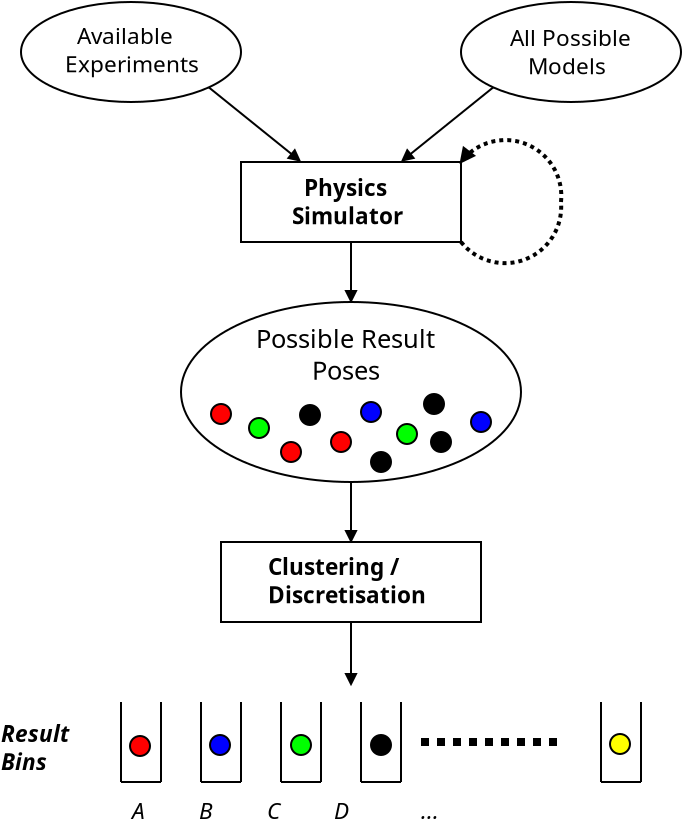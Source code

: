<?xml version="1.0" encoding="UTF-8"?>
<dia:diagram xmlns:dia="http://www.lysator.liu.se/~alla/dia/">
  <dia:layer name="Background" visible="true" active="true">
    <dia:object type="Standard - Ellipse" version="0" id="O0">
      <dia:attribute name="obj_pos">
        <dia:point val="-60,51"/>
      </dia:attribute>
      <dia:attribute name="obj_bb">
        <dia:rectangle val="-60.05,50.95;-42.95,60.05"/>
      </dia:attribute>
      <dia:attribute name="elem_corner">
        <dia:point val="-60,51"/>
      </dia:attribute>
      <dia:attribute name="elem_width">
        <dia:real val="17"/>
      </dia:attribute>
      <dia:attribute name="elem_height">
        <dia:real val="9"/>
      </dia:attribute>
      <dia:attribute name="border_width">
        <dia:real val="0.1"/>
      </dia:attribute>
      <dia:attribute name="show_background">
        <dia:boolean val="false"/>
      </dia:attribute>
    </dia:object>
    <dia:object type="Standard - Ellipse" version="0" id="O1">
      <dia:attribute name="obj_pos">
        <dia:point val="-56.6,56.8"/>
      </dia:attribute>
      <dia:attribute name="obj_bb">
        <dia:rectangle val="-56.65,56.75;-55.55,57.85"/>
      </dia:attribute>
      <dia:attribute name="elem_corner">
        <dia:point val="-56.6,56.8"/>
      </dia:attribute>
      <dia:attribute name="elem_width">
        <dia:real val="1"/>
      </dia:attribute>
      <dia:attribute name="elem_height">
        <dia:real val="1"/>
      </dia:attribute>
      <dia:attribute name="border_width">
        <dia:real val="0.1"/>
      </dia:attribute>
      <dia:attribute name="inner_color">
        <dia:color val="#00ff00"/>
      </dia:attribute>
    </dia:object>
    <dia:object type="Standard - Ellipse" version="0" id="O2">
      <dia:attribute name="obj_pos">
        <dia:point val="-54.05,56.15"/>
      </dia:attribute>
      <dia:attribute name="obj_bb">
        <dia:rectangle val="-54.1,56.1;-53,57.2"/>
      </dia:attribute>
      <dia:attribute name="elem_corner">
        <dia:point val="-54.05,56.15"/>
      </dia:attribute>
      <dia:attribute name="elem_width">
        <dia:real val="1"/>
      </dia:attribute>
      <dia:attribute name="elem_height">
        <dia:real val="1"/>
      </dia:attribute>
      <dia:attribute name="border_width">
        <dia:real val="0.1"/>
      </dia:attribute>
      <dia:attribute name="inner_color">
        <dia:color val="#000000"/>
      </dia:attribute>
    </dia:object>
    <dia:object type="Standard - Ellipse" version="0" id="O3">
      <dia:attribute name="obj_pos">
        <dia:point val="-52.5,57.5"/>
      </dia:attribute>
      <dia:attribute name="obj_bb">
        <dia:rectangle val="-52.55,57.45;-51.45,58.55"/>
      </dia:attribute>
      <dia:attribute name="elem_corner">
        <dia:point val="-52.5,57.5"/>
      </dia:attribute>
      <dia:attribute name="elem_width">
        <dia:real val="1"/>
      </dia:attribute>
      <dia:attribute name="elem_height">
        <dia:real val="1"/>
      </dia:attribute>
      <dia:attribute name="border_width">
        <dia:real val="0.1"/>
      </dia:attribute>
      <dia:attribute name="inner_color">
        <dia:color val="#ff0000"/>
      </dia:attribute>
    </dia:object>
    <dia:object type="Standard - Ellipse" version="0" id="O4">
      <dia:attribute name="obj_pos">
        <dia:point val="-55,58"/>
      </dia:attribute>
      <dia:attribute name="obj_bb">
        <dia:rectangle val="-55.05,57.95;-53.95,59.05"/>
      </dia:attribute>
      <dia:attribute name="elem_corner">
        <dia:point val="-55,58"/>
      </dia:attribute>
      <dia:attribute name="elem_width">
        <dia:real val="1"/>
      </dia:attribute>
      <dia:attribute name="elem_height">
        <dia:real val="1"/>
      </dia:attribute>
      <dia:attribute name="border_width">
        <dia:real val="0.1"/>
      </dia:attribute>
      <dia:attribute name="inner_color">
        <dia:color val="#ff0000"/>
      </dia:attribute>
    </dia:object>
    <dia:object type="Standard - Ellipse" version="0" id="O5">
      <dia:attribute name="obj_pos">
        <dia:point val="-51,56"/>
      </dia:attribute>
      <dia:attribute name="obj_bb">
        <dia:rectangle val="-51.05,55.95;-49.95,57.05"/>
      </dia:attribute>
      <dia:attribute name="elem_corner">
        <dia:point val="-51,56"/>
      </dia:attribute>
      <dia:attribute name="elem_width">
        <dia:real val="1"/>
      </dia:attribute>
      <dia:attribute name="elem_height">
        <dia:real val="1"/>
      </dia:attribute>
      <dia:attribute name="border_width">
        <dia:real val="0.1"/>
      </dia:attribute>
      <dia:attribute name="inner_color">
        <dia:color val="#0000ff"/>
      </dia:attribute>
    </dia:object>
    <dia:object type="Standard - Ellipse" version="0" id="O6">
      <dia:attribute name="obj_pos">
        <dia:point val="-49.2,57.1"/>
      </dia:attribute>
      <dia:attribute name="obj_bb">
        <dia:rectangle val="-49.25,57.05;-48.15,58.15"/>
      </dia:attribute>
      <dia:attribute name="elem_corner">
        <dia:point val="-49.2,57.1"/>
      </dia:attribute>
      <dia:attribute name="elem_width">
        <dia:real val="1"/>
      </dia:attribute>
      <dia:attribute name="elem_height">
        <dia:real val="1"/>
      </dia:attribute>
      <dia:attribute name="border_width">
        <dia:real val="0.1"/>
      </dia:attribute>
      <dia:attribute name="inner_color">
        <dia:color val="#00ff00"/>
      </dia:attribute>
    </dia:object>
    <dia:object type="Standard - Ellipse" version="0" id="O7">
      <dia:attribute name="obj_pos">
        <dia:point val="-50.5,58.5"/>
      </dia:attribute>
      <dia:attribute name="obj_bb">
        <dia:rectangle val="-50.55,58.45;-49.45,59.55"/>
      </dia:attribute>
      <dia:attribute name="elem_corner">
        <dia:point val="-50.5,58.5"/>
      </dia:attribute>
      <dia:attribute name="elem_width">
        <dia:real val="1"/>
      </dia:attribute>
      <dia:attribute name="elem_height">
        <dia:real val="1"/>
      </dia:attribute>
      <dia:attribute name="border_width">
        <dia:real val="0.1"/>
      </dia:attribute>
      <dia:attribute name="inner_color">
        <dia:color val="#000000"/>
      </dia:attribute>
    </dia:object>
    <dia:object type="Standard - Ellipse" version="0" id="O8">
      <dia:attribute name="obj_pos">
        <dia:point val="-47.5,57.5"/>
      </dia:attribute>
      <dia:attribute name="obj_bb">
        <dia:rectangle val="-47.55,57.45;-46.45,58.55"/>
      </dia:attribute>
      <dia:attribute name="elem_corner">
        <dia:point val="-47.5,57.5"/>
      </dia:attribute>
      <dia:attribute name="elem_width">
        <dia:real val="1"/>
      </dia:attribute>
      <dia:attribute name="elem_height">
        <dia:real val="1"/>
      </dia:attribute>
      <dia:attribute name="border_width">
        <dia:real val="0.1"/>
      </dia:attribute>
      <dia:attribute name="inner_color">
        <dia:color val="#000000"/>
      </dia:attribute>
    </dia:object>
    <dia:object type="Standard - Ellipse" version="0" id="O9">
      <dia:attribute name="obj_pos">
        <dia:point val="-47.85,55.6"/>
      </dia:attribute>
      <dia:attribute name="obj_bb">
        <dia:rectangle val="-47.9,55.55;-46.8,56.65"/>
      </dia:attribute>
      <dia:attribute name="elem_corner">
        <dia:point val="-47.85,55.6"/>
      </dia:attribute>
      <dia:attribute name="elem_width">
        <dia:real val="1"/>
      </dia:attribute>
      <dia:attribute name="elem_height">
        <dia:real val="1"/>
      </dia:attribute>
      <dia:attribute name="border_width">
        <dia:real val="0.1"/>
      </dia:attribute>
      <dia:attribute name="inner_color">
        <dia:color val="#000000"/>
      </dia:attribute>
    </dia:object>
    <dia:object type="Standard - Ellipse" version="0" id="O10">
      <dia:attribute name="obj_pos">
        <dia:point val="-45.5,56.5"/>
      </dia:attribute>
      <dia:attribute name="obj_bb">
        <dia:rectangle val="-45.55,56.45;-44.45,57.55"/>
      </dia:attribute>
      <dia:attribute name="elem_corner">
        <dia:point val="-45.5,56.5"/>
      </dia:attribute>
      <dia:attribute name="elem_width">
        <dia:real val="1"/>
      </dia:attribute>
      <dia:attribute name="elem_height">
        <dia:real val="1"/>
      </dia:attribute>
      <dia:attribute name="border_width">
        <dia:real val="0.1"/>
      </dia:attribute>
      <dia:attribute name="inner_color">
        <dia:color val="#0000ff"/>
      </dia:attribute>
    </dia:object>
    <dia:object type="Standard - Ellipse" version="0" id="O11">
      <dia:attribute name="obj_pos">
        <dia:point val="-58.5,56.1"/>
      </dia:attribute>
      <dia:attribute name="obj_bb">
        <dia:rectangle val="-58.55,56.05;-57.45,57.15"/>
      </dia:attribute>
      <dia:attribute name="elem_corner">
        <dia:point val="-58.5,56.1"/>
      </dia:attribute>
      <dia:attribute name="elem_width">
        <dia:real val="1"/>
      </dia:attribute>
      <dia:attribute name="elem_height">
        <dia:real val="1"/>
      </dia:attribute>
      <dia:attribute name="border_width">
        <dia:real val="0.1"/>
      </dia:attribute>
      <dia:attribute name="inner_color">
        <dia:color val="#ff0000"/>
      </dia:attribute>
    </dia:object>
    <dia:object type="Standard - Text" version="1" id="O12">
      <dia:attribute name="obj_pos">
        <dia:point val="-56.25,53.3"/>
      </dia:attribute>
      <dia:attribute name="obj_bb">
        <dia:rectangle val="-56.25,52.12;-46.705,55.188"/>
      </dia:attribute>
      <dia:attribute name="text">
        <dia:composite type="text">
          <dia:attribute name="string">
            <dia:string>#Possible Result
        Poses#</dia:string>
          </dia:attribute>
          <dia:attribute name="font">
            <dia:font family="sans" style="0" name="Helvetica"/>
          </dia:attribute>
          <dia:attribute name="height">
            <dia:real val="1.588"/>
          </dia:attribute>
          <dia:attribute name="pos">
            <dia:point val="-56.25,53.3"/>
          </dia:attribute>
          <dia:attribute name="color">
            <dia:color val="#000000"/>
          </dia:attribute>
          <dia:attribute name="alignment">
            <dia:enum val="0"/>
          </dia:attribute>
        </dia:composite>
      </dia:attribute>
      <dia:attribute name="valign">
        <dia:enum val="3"/>
      </dia:attribute>
    </dia:object>
    <dia:object type="Standard - Ellipse" version="0" id="O13">
      <dia:attribute name="obj_pos">
        <dia:point val="-68,36"/>
      </dia:attribute>
      <dia:attribute name="obj_bb">
        <dia:rectangle val="-68.05,35.95;-56.95,41.05"/>
      </dia:attribute>
      <dia:attribute name="elem_corner">
        <dia:point val="-68,36"/>
      </dia:attribute>
      <dia:attribute name="elem_width">
        <dia:real val="11"/>
      </dia:attribute>
      <dia:attribute name="elem_height">
        <dia:real val="5"/>
      </dia:attribute>
      <dia:attribute name="border_width">
        <dia:real val="0.1"/>
      </dia:attribute>
      <dia:attribute name="show_background">
        <dia:boolean val="false"/>
      </dia:attribute>
    </dia:object>
    <dia:object type="Standard - Ellipse" version="0" id="O14">
      <dia:attribute name="obj_pos">
        <dia:point val="-46,36"/>
      </dia:attribute>
      <dia:attribute name="obj_bb">
        <dia:rectangle val="-46.05,35.95;-34.95,41.05"/>
      </dia:attribute>
      <dia:attribute name="elem_corner">
        <dia:point val="-46,36"/>
      </dia:attribute>
      <dia:attribute name="elem_width">
        <dia:real val="11"/>
      </dia:attribute>
      <dia:attribute name="elem_height">
        <dia:real val="5"/>
      </dia:attribute>
      <dia:attribute name="border_width">
        <dia:real val="0.1"/>
      </dia:attribute>
      <dia:attribute name="show_background">
        <dia:boolean val="false"/>
      </dia:attribute>
    </dia:object>
    <dia:object type="Standard - Box" version="0" id="O15">
      <dia:attribute name="obj_pos">
        <dia:point val="-57,44"/>
      </dia:attribute>
      <dia:attribute name="obj_bb">
        <dia:rectangle val="-57.05,43.95;-45.95,48.05"/>
      </dia:attribute>
      <dia:attribute name="elem_corner">
        <dia:point val="-57,44"/>
      </dia:attribute>
      <dia:attribute name="elem_width">
        <dia:real val="11"/>
      </dia:attribute>
      <dia:attribute name="elem_height">
        <dia:real val="4"/>
      </dia:attribute>
      <dia:attribute name="border_width">
        <dia:real val="0.1"/>
      </dia:attribute>
      <dia:attribute name="show_background">
        <dia:boolean val="false"/>
      </dia:attribute>
    </dia:object>
    <dia:object type="Standard - Text" version="1" id="O16">
      <dia:attribute name="obj_pos">
        <dia:point val="-54.45,45.7"/>
      </dia:attribute>
      <dia:attribute name="obj_bb">
        <dia:rectangle val="-54.45,44.65;-48.24,47.379"/>
      </dia:attribute>
      <dia:attribute name="text">
        <dia:composite type="text">
          <dia:attribute name="string">
            <dia:string>#  Physics
Simulator#</dia:string>
          </dia:attribute>
          <dia:attribute name="font">
            <dia:font family="sans" style="80" name="Helvetica-Bold"/>
          </dia:attribute>
          <dia:attribute name="height">
            <dia:real val="1.411"/>
          </dia:attribute>
          <dia:attribute name="pos">
            <dia:point val="-54.45,45.7"/>
          </dia:attribute>
          <dia:attribute name="color">
            <dia:color val="#000000"/>
          </dia:attribute>
          <dia:attribute name="alignment">
            <dia:enum val="0"/>
          </dia:attribute>
        </dia:composite>
      </dia:attribute>
      <dia:attribute name="valign">
        <dia:enum val="3"/>
      </dia:attribute>
    </dia:object>
    <dia:object type="Standard - Line" version="0" id="O17">
      <dia:attribute name="obj_pos">
        <dia:point val="-51.5,48"/>
      </dia:attribute>
      <dia:attribute name="obj_bb">
        <dia:rectangle val="-51.831,47.95;-51.169,51.112"/>
      </dia:attribute>
      <dia:attribute name="conn_endpoints">
        <dia:point val="-51.5,48"/>
        <dia:point val="-51.5,51"/>
      </dia:attribute>
      <dia:attribute name="numcp">
        <dia:int val="1"/>
      </dia:attribute>
      <dia:attribute name="end_arrow">
        <dia:enum val="3"/>
      </dia:attribute>
      <dia:attribute name="end_arrow_length">
        <dia:real val="0.5"/>
      </dia:attribute>
      <dia:attribute name="end_arrow_width">
        <dia:real val="0.5"/>
      </dia:attribute>
      <dia:connections>
        <dia:connection handle="0" to="O15" connection="6"/>
        <dia:connection handle="1" to="O0" connection="1"/>
      </dia:connections>
    </dia:object>
    <dia:object type="Standard - Arc" version="0" id="O18">
      <dia:attribute name="obj_pos">
        <dia:point val="-46,48"/>
      </dia:attribute>
      <dia:attribute name="obj_bb">
        <dia:rectangle val="-46.13,45.87;-40.87,49.158"/>
      </dia:attribute>
      <dia:attribute name="conn_endpoints">
        <dia:point val="-46,48"/>
        <dia:point val="-41,46"/>
      </dia:attribute>
      <dia:attribute name="curve_distance">
        <dia:real val="2.0"/>
      </dia:attribute>
      <dia:attribute name="line_width">
        <dia:real val="0.2"/>
      </dia:attribute>
      <dia:attribute name="line_style">
        <dia:enum val="4"/>
      </dia:attribute>
      <dia:attribute name="dashlength">
        <dia:real val="2.0"/>
      </dia:attribute>
      <dia:connections>
        <dia:connection handle="0" to="O15" connection="7"/>
      </dia:connections>
    </dia:object>
    <dia:object type="Standard - Arc" version="0" id="O19">
      <dia:attribute name="obj_pos">
        <dia:point val="-41,46"/>
      </dia:attribute>
      <dia:attribute name="obj_bb">
        <dia:rectangle val="-46.13,42.803;-40.87,46.13"/>
      </dia:attribute>
      <dia:attribute name="conn_endpoints">
        <dia:point val="-41,46"/>
        <dia:point val="-46,44"/>
      </dia:attribute>
      <dia:attribute name="curve_distance">
        <dia:real val="2.043"/>
      </dia:attribute>
      <dia:attribute name="line_width">
        <dia:real val="0.2"/>
      </dia:attribute>
      <dia:attribute name="line_style">
        <dia:enum val="4"/>
      </dia:attribute>
      <dia:attribute name="dashlength">
        <dia:real val="2.0"/>
      </dia:attribute>
      <dia:attribute name="end_arrow">
        <dia:enum val="3"/>
      </dia:attribute>
      <dia:attribute name="end_arrow_length">
        <dia:real val="0.5"/>
      </dia:attribute>
      <dia:attribute name="end_arrow_width">
        <dia:real val="0.5"/>
      </dia:attribute>
      <dia:connections>
        <dia:connection handle="1" to="O15" connection="2"/>
      </dia:connections>
    </dia:object>
    <dia:object type="Standard - Line" version="0" id="O20">
      <dia:attribute name="obj_pos">
        <dia:point val="-58.611,40.268"/>
      </dia:attribute>
      <dia:attribute name="obj_bb">
        <dia:rectangle val="-58.681,40.197;-53.955,44.021"/>
      </dia:attribute>
      <dia:attribute name="conn_endpoints">
        <dia:point val="-58.611,40.268"/>
        <dia:point val="-54.042,43.95"/>
      </dia:attribute>
      <dia:attribute name="numcp">
        <dia:int val="1"/>
      </dia:attribute>
      <dia:attribute name="end_arrow">
        <dia:enum val="3"/>
      </dia:attribute>
      <dia:attribute name="end_arrow_length">
        <dia:real val="0.5"/>
      </dia:attribute>
      <dia:attribute name="end_arrow_width">
        <dia:real val="0.5"/>
      </dia:attribute>
      <dia:connections>
        <dia:connection handle="0" to="O13" connection="7"/>
        <dia:connection handle="1" to="O15" connection="8"/>
      </dia:connections>
    </dia:object>
    <dia:object type="Standard - Line" version="0" id="O21">
      <dia:attribute name="obj_pos">
        <dia:point val="-44.389,40.268"/>
      </dia:attribute>
      <dia:attribute name="obj_bb">
        <dia:rectangle val="-49.045,40.197;-44.319,44.021"/>
      </dia:attribute>
      <dia:attribute name="conn_endpoints">
        <dia:point val="-44.389,40.268"/>
        <dia:point val="-48.958,43.95"/>
      </dia:attribute>
      <dia:attribute name="numcp">
        <dia:int val="1"/>
      </dia:attribute>
      <dia:attribute name="end_arrow">
        <dia:enum val="3"/>
      </dia:attribute>
      <dia:attribute name="end_arrow_length">
        <dia:real val="0.5"/>
      </dia:attribute>
      <dia:attribute name="end_arrow_width">
        <dia:real val="0.5"/>
      </dia:attribute>
      <dia:connections>
        <dia:connection handle="0" to="O14" connection="5"/>
        <dia:connection handle="1" to="O15" connection="8"/>
      </dia:connections>
    </dia:object>
    <dia:object type="Standard - Box" version="0" id="O22">
      <dia:attribute name="obj_pos">
        <dia:point val="-58,63"/>
      </dia:attribute>
      <dia:attribute name="obj_bb">
        <dia:rectangle val="-58.05,62.95;-44.95,67.05"/>
      </dia:attribute>
      <dia:attribute name="elem_corner">
        <dia:point val="-58,63"/>
      </dia:attribute>
      <dia:attribute name="elem_width">
        <dia:real val="13"/>
      </dia:attribute>
      <dia:attribute name="elem_height">
        <dia:real val="4"/>
      </dia:attribute>
      <dia:attribute name="border_width">
        <dia:real val="0.1"/>
      </dia:attribute>
      <dia:attribute name="show_background">
        <dia:boolean val="false"/>
      </dia:attribute>
    </dia:object>
    <dia:object type="Standard - Line" version="0" id="O23">
      <dia:attribute name="obj_pos">
        <dia:point val="-51.5,60"/>
      </dia:attribute>
      <dia:attribute name="obj_bb">
        <dia:rectangle val="-51.831,59.95;-51.169,63.112"/>
      </dia:attribute>
      <dia:attribute name="conn_endpoints">
        <dia:point val="-51.5,60"/>
        <dia:point val="-51.5,63"/>
      </dia:attribute>
      <dia:attribute name="numcp">
        <dia:int val="1"/>
      </dia:attribute>
      <dia:attribute name="end_arrow">
        <dia:enum val="3"/>
      </dia:attribute>
      <dia:attribute name="end_arrow_length">
        <dia:real val="0.5"/>
      </dia:attribute>
      <dia:attribute name="end_arrow_width">
        <dia:real val="0.5"/>
      </dia:attribute>
      <dia:connections>
        <dia:connection handle="0" to="O0" connection="6"/>
        <dia:connection handle="1" to="O22" connection="1"/>
      </dia:connections>
    </dia:object>
    <dia:object type="Standard - Line" version="0" id="O24">
      <dia:attribute name="obj_pos">
        <dia:point val="-63,71"/>
      </dia:attribute>
      <dia:attribute name="obj_bb">
        <dia:rectangle val="-63.05,70.95;-62.95,75.05"/>
      </dia:attribute>
      <dia:attribute name="conn_endpoints">
        <dia:point val="-63,71"/>
        <dia:point val="-63,75"/>
      </dia:attribute>
      <dia:attribute name="numcp">
        <dia:int val="1"/>
      </dia:attribute>
    </dia:object>
    <dia:object type="Standard - Line" version="0" id="O25">
      <dia:attribute name="obj_pos">
        <dia:point val="-63,75"/>
      </dia:attribute>
      <dia:attribute name="obj_bb">
        <dia:rectangle val="-63.05,74.95;-60.95,75.05"/>
      </dia:attribute>
      <dia:attribute name="conn_endpoints">
        <dia:point val="-63,75"/>
        <dia:point val="-61,75"/>
      </dia:attribute>
      <dia:attribute name="numcp">
        <dia:int val="1"/>
      </dia:attribute>
    </dia:object>
    <dia:object type="Standard - Line" version="0" id="O26">
      <dia:attribute name="obj_pos">
        <dia:point val="-61,75"/>
      </dia:attribute>
      <dia:attribute name="obj_bb">
        <dia:rectangle val="-61.05,70.95;-60.95,75.05"/>
      </dia:attribute>
      <dia:attribute name="conn_endpoints">
        <dia:point val="-61,75"/>
        <dia:point val="-61,71"/>
      </dia:attribute>
      <dia:attribute name="numcp">
        <dia:int val="1"/>
      </dia:attribute>
    </dia:object>
    <dia:object type="Standard - Line" version="0" id="O27">
      <dia:attribute name="obj_pos">
        <dia:point val="-59,71"/>
      </dia:attribute>
      <dia:attribute name="obj_bb">
        <dia:rectangle val="-59.05,70.95;-58.95,75.05"/>
      </dia:attribute>
      <dia:attribute name="conn_endpoints">
        <dia:point val="-59,71"/>
        <dia:point val="-59,75"/>
      </dia:attribute>
      <dia:attribute name="numcp">
        <dia:int val="1"/>
      </dia:attribute>
    </dia:object>
    <dia:object type="Standard - Line" version="0" id="O28">
      <dia:attribute name="obj_pos">
        <dia:point val="-59,75"/>
      </dia:attribute>
      <dia:attribute name="obj_bb">
        <dia:rectangle val="-59.05,74.95;-56.95,75.05"/>
      </dia:attribute>
      <dia:attribute name="conn_endpoints">
        <dia:point val="-59,75"/>
        <dia:point val="-57,75"/>
      </dia:attribute>
      <dia:attribute name="numcp">
        <dia:int val="1"/>
      </dia:attribute>
    </dia:object>
    <dia:object type="Standard - Line" version="0" id="O29">
      <dia:attribute name="obj_pos">
        <dia:point val="-57,75"/>
      </dia:attribute>
      <dia:attribute name="obj_bb">
        <dia:rectangle val="-57.05,70.95;-56.95,75.05"/>
      </dia:attribute>
      <dia:attribute name="conn_endpoints">
        <dia:point val="-57,75"/>
        <dia:point val="-57,71"/>
      </dia:attribute>
      <dia:attribute name="numcp">
        <dia:int val="1"/>
      </dia:attribute>
    </dia:object>
    <dia:object type="Standard - Line" version="0" id="O30">
      <dia:attribute name="obj_pos">
        <dia:point val="-55,71"/>
      </dia:attribute>
      <dia:attribute name="obj_bb">
        <dia:rectangle val="-55.05,70.95;-54.95,75.05"/>
      </dia:attribute>
      <dia:attribute name="conn_endpoints">
        <dia:point val="-55,71"/>
        <dia:point val="-55,75"/>
      </dia:attribute>
      <dia:attribute name="numcp">
        <dia:int val="1"/>
      </dia:attribute>
    </dia:object>
    <dia:object type="Standard - Line" version="0" id="O31">
      <dia:attribute name="obj_pos">
        <dia:point val="-55,75"/>
      </dia:attribute>
      <dia:attribute name="obj_bb">
        <dia:rectangle val="-55.05,74.95;-52.95,75.05"/>
      </dia:attribute>
      <dia:attribute name="conn_endpoints">
        <dia:point val="-55,75"/>
        <dia:point val="-53,75"/>
      </dia:attribute>
      <dia:attribute name="numcp">
        <dia:int val="1"/>
      </dia:attribute>
    </dia:object>
    <dia:object type="Standard - Line" version="0" id="O32">
      <dia:attribute name="obj_pos">
        <dia:point val="-53,75"/>
      </dia:attribute>
      <dia:attribute name="obj_bb">
        <dia:rectangle val="-53.05,70.95;-52.95,75.05"/>
      </dia:attribute>
      <dia:attribute name="conn_endpoints">
        <dia:point val="-53,75"/>
        <dia:point val="-53,71"/>
      </dia:attribute>
      <dia:attribute name="numcp">
        <dia:int val="1"/>
      </dia:attribute>
    </dia:object>
    <dia:object type="Standard - Line" version="0" id="O33">
      <dia:attribute name="obj_pos">
        <dia:point val="-51,71"/>
      </dia:attribute>
      <dia:attribute name="obj_bb">
        <dia:rectangle val="-51.05,70.95;-50.95,75.05"/>
      </dia:attribute>
      <dia:attribute name="conn_endpoints">
        <dia:point val="-51,71"/>
        <dia:point val="-51,75"/>
      </dia:attribute>
      <dia:attribute name="numcp">
        <dia:int val="1"/>
      </dia:attribute>
    </dia:object>
    <dia:object type="Standard - Line" version="0" id="O34">
      <dia:attribute name="obj_pos">
        <dia:point val="-51,75"/>
      </dia:attribute>
      <dia:attribute name="obj_bb">
        <dia:rectangle val="-51.05,74.95;-48.95,75.05"/>
      </dia:attribute>
      <dia:attribute name="conn_endpoints">
        <dia:point val="-51,75"/>
        <dia:point val="-49,75"/>
      </dia:attribute>
      <dia:attribute name="numcp">
        <dia:int val="1"/>
      </dia:attribute>
    </dia:object>
    <dia:object type="Standard - Line" version="0" id="O35">
      <dia:attribute name="obj_pos">
        <dia:point val="-49,75"/>
      </dia:attribute>
      <dia:attribute name="obj_bb">
        <dia:rectangle val="-49.05,70.95;-48.95,75.05"/>
      </dia:attribute>
      <dia:attribute name="conn_endpoints">
        <dia:point val="-49,75"/>
        <dia:point val="-49,71"/>
      </dia:attribute>
      <dia:attribute name="numcp">
        <dia:int val="1"/>
      </dia:attribute>
    </dia:object>
    <dia:object type="Standard - Line" version="0" id="O36">
      <dia:attribute name="obj_pos">
        <dia:point val="-48,73"/>
      </dia:attribute>
      <dia:attribute name="obj_bb">
        <dia:rectangle val="-48.2,72.8;-40.8,73.2"/>
      </dia:attribute>
      <dia:attribute name="conn_endpoints">
        <dia:point val="-48,73"/>
        <dia:point val="-41,73"/>
      </dia:attribute>
      <dia:attribute name="numcp">
        <dia:int val="1"/>
      </dia:attribute>
      <dia:attribute name="line_width">
        <dia:real val="0.4"/>
      </dia:attribute>
      <dia:attribute name="line_style">
        <dia:enum val="4"/>
      </dia:attribute>
      <dia:attribute name="dashlength">
        <dia:real val="4.0"/>
      </dia:attribute>
    </dia:object>
    <dia:object type="Standard - Line" version="0" id="O37">
      <dia:attribute name="obj_pos">
        <dia:point val="-39,71"/>
      </dia:attribute>
      <dia:attribute name="obj_bb">
        <dia:rectangle val="-39.05,70.95;-38.95,75.05"/>
      </dia:attribute>
      <dia:attribute name="conn_endpoints">
        <dia:point val="-39,71"/>
        <dia:point val="-39,75"/>
      </dia:attribute>
      <dia:attribute name="numcp">
        <dia:int val="1"/>
      </dia:attribute>
    </dia:object>
    <dia:object type="Standard - Line" version="0" id="O38">
      <dia:attribute name="obj_pos">
        <dia:point val="-39,75"/>
      </dia:attribute>
      <dia:attribute name="obj_bb">
        <dia:rectangle val="-39.05,74.95;-36.95,75.05"/>
      </dia:attribute>
      <dia:attribute name="conn_endpoints">
        <dia:point val="-39,75"/>
        <dia:point val="-37,75"/>
      </dia:attribute>
      <dia:attribute name="numcp">
        <dia:int val="1"/>
      </dia:attribute>
    </dia:object>
    <dia:object type="Standard - Line" version="0" id="O39">
      <dia:attribute name="obj_pos">
        <dia:point val="-37,75"/>
      </dia:attribute>
      <dia:attribute name="obj_bb">
        <dia:rectangle val="-37.05,70.95;-36.95,75.05"/>
      </dia:attribute>
      <dia:attribute name="conn_endpoints">
        <dia:point val="-37,75"/>
        <dia:point val="-37,71"/>
      </dia:attribute>
      <dia:attribute name="numcp">
        <dia:int val="1"/>
      </dia:attribute>
    </dia:object>
    <dia:object type="Standard - Text" version="1" id="O40">
      <dia:attribute name="obj_pos">
        <dia:point val="-65.8,38.1"/>
      </dia:attribute>
      <dia:attribute name="obj_bb">
        <dia:rectangle val="-65.8,37.05;-58.682,39.779"/>
      </dia:attribute>
      <dia:attribute name="text">
        <dia:composite type="text">
          <dia:attribute name="string">
            <dia:string>#  Available 
Experiments#</dia:string>
          </dia:attribute>
          <dia:attribute name="font">
            <dia:font family="sans" style="0" name="Helvetica"/>
          </dia:attribute>
          <dia:attribute name="height">
            <dia:real val="1.411"/>
          </dia:attribute>
          <dia:attribute name="pos">
            <dia:point val="-65.8,38.1"/>
          </dia:attribute>
          <dia:attribute name="color">
            <dia:color val="#000000"/>
          </dia:attribute>
          <dia:attribute name="alignment">
            <dia:enum val="0"/>
          </dia:attribute>
        </dia:composite>
      </dia:attribute>
      <dia:attribute name="valign">
        <dia:enum val="3"/>
      </dia:attribute>
    </dia:object>
    <dia:object type="Standard - Text" version="1" id="O41">
      <dia:attribute name="obj_pos">
        <dia:point val="-43.55,38.2"/>
      </dia:attribute>
      <dia:attribute name="obj_bb">
        <dia:rectangle val="-43.55,37.15;-37.195,39.879"/>
      </dia:attribute>
      <dia:attribute name="text">
        <dia:composite type="text">
          <dia:attribute name="string">
            <dia:string>#All Possible
   Models#</dia:string>
          </dia:attribute>
          <dia:attribute name="font">
            <dia:font family="sans" style="0" name="Helvetica"/>
          </dia:attribute>
          <dia:attribute name="height">
            <dia:real val="1.411"/>
          </dia:attribute>
          <dia:attribute name="pos">
            <dia:point val="-43.55,38.2"/>
          </dia:attribute>
          <dia:attribute name="color">
            <dia:color val="#000000"/>
          </dia:attribute>
          <dia:attribute name="alignment">
            <dia:enum val="0"/>
          </dia:attribute>
        </dia:composite>
      </dia:attribute>
      <dia:attribute name="valign">
        <dia:enum val="3"/>
      </dia:attribute>
    </dia:object>
    <dia:object type="Standard - Text" version="1" id="O42">
      <dia:attribute name="obj_pos">
        <dia:point val="-55.65,64.65"/>
      </dia:attribute>
      <dia:attribute name="obj_bb">
        <dia:rectangle val="-55.65,63.567;-46.752,66.394"/>
      </dia:attribute>
      <dia:attribute name="text">
        <dia:composite type="text">
          <dia:attribute name="string">
            <dia:string>#Clustering /
Discretisation#</dia:string>
          </dia:attribute>
          <dia:attribute name="font">
            <dia:font family="sans" style="80" name="Helvetica-Bold"/>
          </dia:attribute>
          <dia:attribute name="height">
            <dia:real val="1.411"/>
          </dia:attribute>
          <dia:attribute name="pos">
            <dia:point val="-55.65,64.65"/>
          </dia:attribute>
          <dia:attribute name="color">
            <dia:color val="#000000"/>
          </dia:attribute>
          <dia:attribute name="alignment">
            <dia:enum val="0"/>
          </dia:attribute>
        </dia:composite>
      </dia:attribute>
      <dia:attribute name="valign">
        <dia:enum val="3"/>
      </dia:attribute>
    </dia:object>
    <dia:object type="Standard - Text" version="1" id="O43">
      <dia:attribute name="obj_pos">
        <dia:point val="-69,73"/>
      </dia:attribute>
      <dia:attribute name="obj_bb">
        <dia:rectangle val="-69,71.95;-64.945,74.679"/>
      </dia:attribute>
      <dia:attribute name="text">
        <dia:composite type="text">
          <dia:attribute name="string">
            <dia:string>#Result
Bins#</dia:string>
          </dia:attribute>
          <dia:attribute name="font">
            <dia:font family="sans" style="84" name="Helvetica"/>
          </dia:attribute>
          <dia:attribute name="height">
            <dia:real val="1.411"/>
          </dia:attribute>
          <dia:attribute name="pos">
            <dia:point val="-69,73"/>
          </dia:attribute>
          <dia:attribute name="color">
            <dia:color val="#000000"/>
          </dia:attribute>
          <dia:attribute name="alignment">
            <dia:enum val="0"/>
          </dia:attribute>
        </dia:composite>
      </dia:attribute>
      <dia:attribute name="valign">
        <dia:enum val="3"/>
      </dia:attribute>
    </dia:object>
    <dia:object type="Standard - Text" version="1" id="O44">
      <dia:attribute name="obj_pos">
        <dia:point val="-63.05,76.85"/>
      </dia:attribute>
      <dia:attribute name="obj_bb">
        <dia:rectangle val="-63.05,75.8;-44.002,77.118"/>
      </dia:attribute>
      <dia:attribute name="text">
        <dia:composite type="text">
          <dia:attribute name="string">
            <dia:string>#  A         B         C         D            ...#</dia:string>
          </dia:attribute>
          <dia:attribute name="font">
            <dia:font family="sans" style="4" name="Helvetica"/>
          </dia:attribute>
          <dia:attribute name="height">
            <dia:real val="1.411"/>
          </dia:attribute>
          <dia:attribute name="pos">
            <dia:point val="-63.05,76.85"/>
          </dia:attribute>
          <dia:attribute name="color">
            <dia:color val="#000000"/>
          </dia:attribute>
          <dia:attribute name="alignment">
            <dia:enum val="0"/>
          </dia:attribute>
        </dia:composite>
      </dia:attribute>
      <dia:attribute name="valign">
        <dia:enum val="3"/>
      </dia:attribute>
    </dia:object>
    <dia:object type="Standard - Line" version="0" id="O45">
      <dia:attribute name="obj_pos">
        <dia:point val="-51.5,67"/>
      </dia:attribute>
      <dia:attribute name="obj_bb">
        <dia:rectangle val="-51.831,66.95;-51.169,70.262"/>
      </dia:attribute>
      <dia:attribute name="conn_endpoints">
        <dia:point val="-51.5,67"/>
        <dia:point val="-51.5,70.15"/>
      </dia:attribute>
      <dia:attribute name="numcp">
        <dia:int val="1"/>
      </dia:attribute>
      <dia:attribute name="end_arrow">
        <dia:enum val="3"/>
      </dia:attribute>
      <dia:attribute name="end_arrow_length">
        <dia:real val="0.5"/>
      </dia:attribute>
      <dia:attribute name="end_arrow_width">
        <dia:real val="0.5"/>
      </dia:attribute>
      <dia:connections>
        <dia:connection handle="0" to="O22" connection="6"/>
      </dia:connections>
    </dia:object>
    <dia:object type="Standard - Ellipse" version="0" id="O46">
      <dia:attribute name="obj_pos">
        <dia:point val="-62.55,72.7"/>
      </dia:attribute>
      <dia:attribute name="obj_bb">
        <dia:rectangle val="-62.6,72.65;-61.5,73.75"/>
      </dia:attribute>
      <dia:attribute name="elem_corner">
        <dia:point val="-62.55,72.7"/>
      </dia:attribute>
      <dia:attribute name="elem_width">
        <dia:real val="1"/>
      </dia:attribute>
      <dia:attribute name="elem_height">
        <dia:real val="1"/>
      </dia:attribute>
      <dia:attribute name="border_width">
        <dia:real val="0.1"/>
      </dia:attribute>
      <dia:attribute name="inner_color">
        <dia:color val="#ff0000"/>
      </dia:attribute>
    </dia:object>
    <dia:object type="Standard - Ellipse" version="0" id="O47">
      <dia:attribute name="obj_pos">
        <dia:point val="-58.55,72.65"/>
      </dia:attribute>
      <dia:attribute name="obj_bb">
        <dia:rectangle val="-58.6,72.6;-57.5,73.7"/>
      </dia:attribute>
      <dia:attribute name="elem_corner">
        <dia:point val="-58.55,72.65"/>
      </dia:attribute>
      <dia:attribute name="elem_width">
        <dia:real val="1"/>
      </dia:attribute>
      <dia:attribute name="elem_height">
        <dia:real val="1"/>
      </dia:attribute>
      <dia:attribute name="border_width">
        <dia:real val="0.1"/>
      </dia:attribute>
      <dia:attribute name="inner_color">
        <dia:color val="#0000ff"/>
      </dia:attribute>
    </dia:object>
    <dia:object type="Standard - Ellipse" version="0" id="O48">
      <dia:attribute name="obj_pos">
        <dia:point val="-54.5,72.65"/>
      </dia:attribute>
      <dia:attribute name="obj_bb">
        <dia:rectangle val="-54.55,72.6;-53.45,73.7"/>
      </dia:attribute>
      <dia:attribute name="elem_corner">
        <dia:point val="-54.5,72.65"/>
      </dia:attribute>
      <dia:attribute name="elem_width">
        <dia:real val="1"/>
      </dia:attribute>
      <dia:attribute name="elem_height">
        <dia:real val="1"/>
      </dia:attribute>
      <dia:attribute name="border_width">
        <dia:real val="0.1"/>
      </dia:attribute>
      <dia:attribute name="inner_color">
        <dia:color val="#00ff00"/>
      </dia:attribute>
    </dia:object>
    <dia:object type="Standard - Ellipse" version="0" id="O49">
      <dia:attribute name="obj_pos">
        <dia:point val="-50.5,72.65"/>
      </dia:attribute>
      <dia:attribute name="obj_bb">
        <dia:rectangle val="-50.55,72.6;-49.45,73.7"/>
      </dia:attribute>
      <dia:attribute name="elem_corner">
        <dia:point val="-50.5,72.65"/>
      </dia:attribute>
      <dia:attribute name="elem_width">
        <dia:real val="1"/>
      </dia:attribute>
      <dia:attribute name="elem_height">
        <dia:real val="1"/>
      </dia:attribute>
      <dia:attribute name="border_width">
        <dia:real val="0.1"/>
      </dia:attribute>
      <dia:attribute name="inner_color">
        <dia:color val="#000000"/>
      </dia:attribute>
    </dia:object>
    <dia:object type="Standard - Ellipse" version="0" id="O50">
      <dia:attribute name="obj_pos">
        <dia:point val="-38.55,72.6"/>
      </dia:attribute>
      <dia:attribute name="obj_bb">
        <dia:rectangle val="-38.6,72.55;-37.5,73.65"/>
      </dia:attribute>
      <dia:attribute name="elem_corner">
        <dia:point val="-38.55,72.6"/>
      </dia:attribute>
      <dia:attribute name="elem_width">
        <dia:real val="1"/>
      </dia:attribute>
      <dia:attribute name="elem_height">
        <dia:real val="1"/>
      </dia:attribute>
      <dia:attribute name="border_width">
        <dia:real val="0.1"/>
      </dia:attribute>
      <dia:attribute name="inner_color">
        <dia:color val="#ffff00"/>
      </dia:attribute>
    </dia:object>
  </dia:layer>
</dia:diagram>
